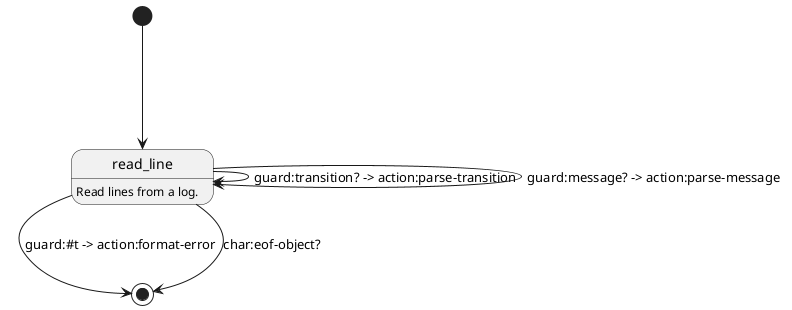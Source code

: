 @startuml

[*] ---> read_line

read_line: Read lines from a log.
read_line --> [*]: char:eof-object?
read_line --> read_line: guard:transition? -> action:parse-transition
read_line --> read_line: guard:message? -> action:parse-message
read_line -> [*]: guard:#t -> action:format-error

@enduml